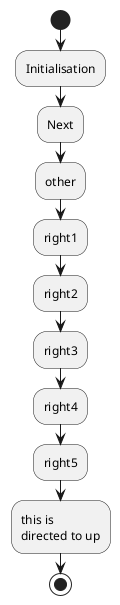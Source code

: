 {
  "sha1": "ej9c7oxsiuzpbx5z5g6y470yxjnko4g",
  "insertion": {
    "when": "2024-06-01T09:03:04.540Z",
    "user": "plantuml@gmail.com"
  }
}
@startuml
start
:Initialisation;
:Next;
:other;
:right1;
:right2;
:right3;
:right4;
:right5;
:this is
directed to up;
stop
@enduml

